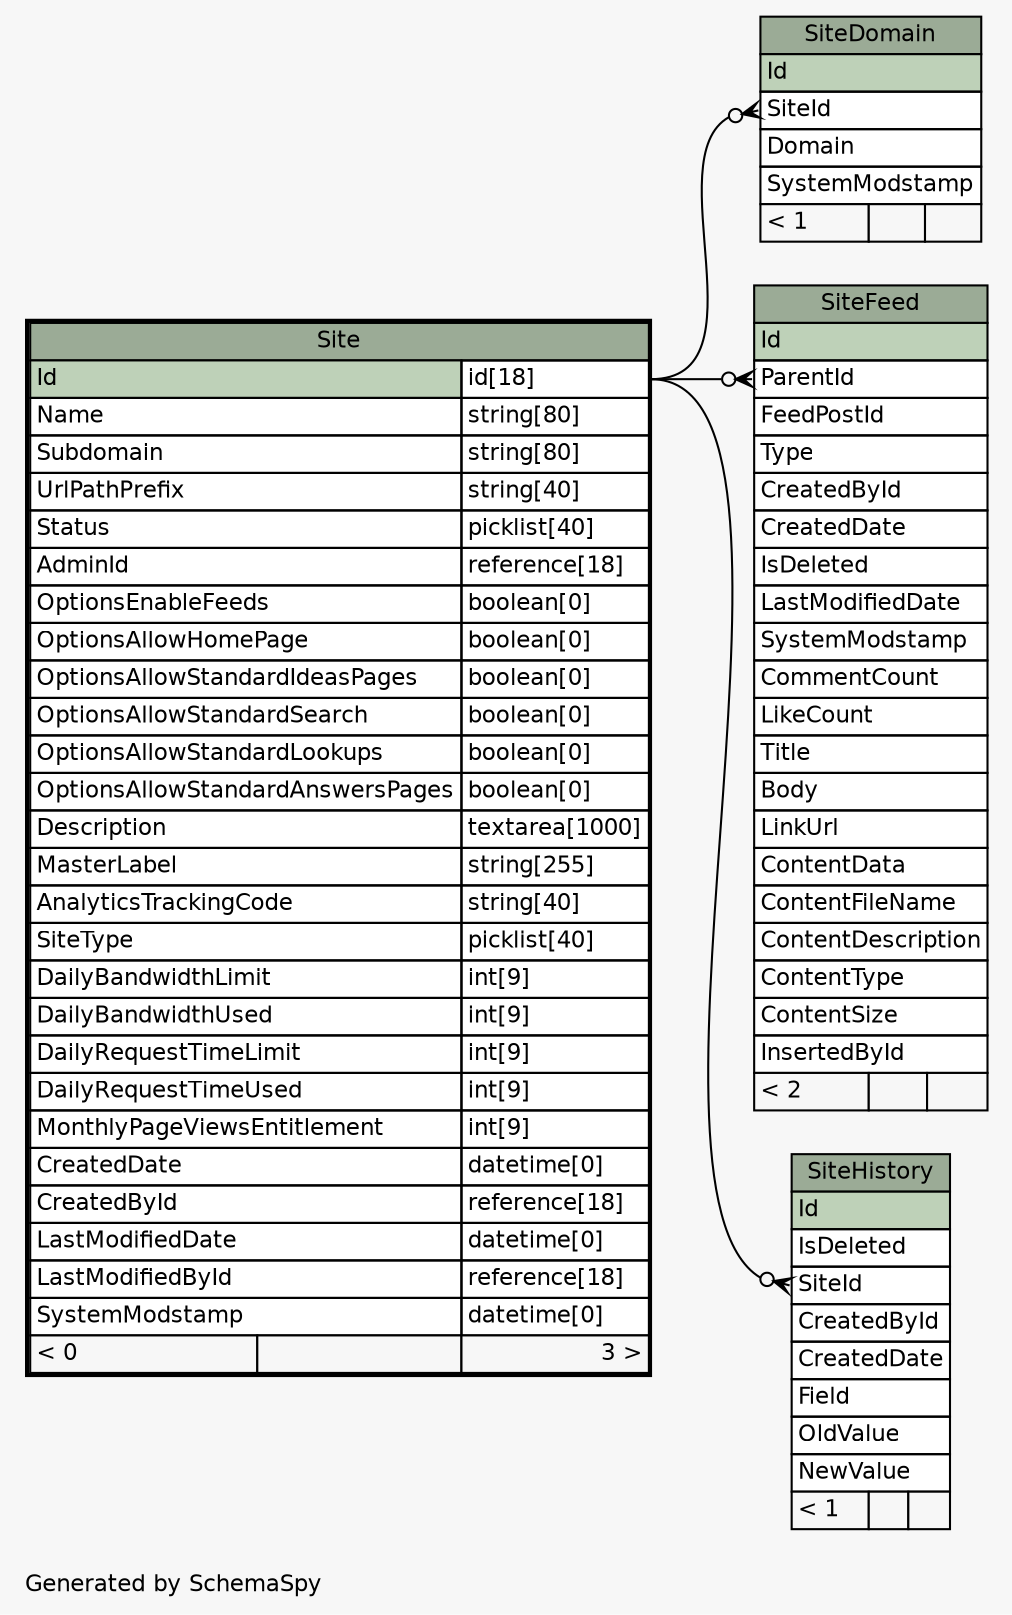// dot 2.36.0 on Mac OS X 10.11.6
// SchemaSpy rev 590
digraph "oneDegreeRelationshipsDiagram" {
  graph [
    rankdir="RL"
    bgcolor="#f7f7f7"
    label="\nGenerated by SchemaSpy"
    labeljust="l"
    nodesep="0.18"
    ranksep="0.46"
    fontname="Helvetica"
    fontsize="11"
  ];
  node [
    fontname="Helvetica"
    fontsize="11"
    shape="plaintext"
  ];
  edge [
    arrowsize="0.8"
  ];
  "SiteDomain":"SiteId":w -> "Site":"Id.type":e [arrowhead=none dir=back arrowtail=crowodot];
  "SiteFeed":"ParentId":w -> "Site":"Id.type":e [arrowhead=none dir=back arrowtail=crowodot];
  "SiteHistory":"SiteId":w -> "Site":"Id.type":e [arrowhead=none dir=back arrowtail=crowodot];
  "Site" [
    label=<
    <TABLE BORDER="2" CELLBORDER="1" CELLSPACING="0" BGCOLOR="#ffffff">
      <TR><TD COLSPAN="3" BGCOLOR="#9bab96" ALIGN="CENTER">Site</TD></TR>
      <TR><TD PORT="Id" COLSPAN="2" BGCOLOR="#bed1b8" ALIGN="LEFT">Id</TD><TD PORT="Id.type" ALIGN="LEFT">id[18]</TD></TR>
      <TR><TD PORT="Name" COLSPAN="2" ALIGN="LEFT">Name</TD><TD PORT="Name.type" ALIGN="LEFT">string[80]</TD></TR>
      <TR><TD PORT="Subdomain" COLSPAN="2" ALIGN="LEFT">Subdomain</TD><TD PORT="Subdomain.type" ALIGN="LEFT">string[80]</TD></TR>
      <TR><TD PORT="UrlPathPrefix" COLSPAN="2" ALIGN="LEFT">UrlPathPrefix</TD><TD PORT="UrlPathPrefix.type" ALIGN="LEFT">string[40]</TD></TR>
      <TR><TD PORT="Status" COLSPAN="2" ALIGN="LEFT">Status</TD><TD PORT="Status.type" ALIGN="LEFT">picklist[40]</TD></TR>
      <TR><TD PORT="AdminId" COLSPAN="2" ALIGN="LEFT">AdminId</TD><TD PORT="AdminId.type" ALIGN="LEFT">reference[18]</TD></TR>
      <TR><TD PORT="OptionsEnableFeeds" COLSPAN="2" ALIGN="LEFT">OptionsEnableFeeds</TD><TD PORT="OptionsEnableFeeds.type" ALIGN="LEFT">boolean[0]</TD></TR>
      <TR><TD PORT="OptionsAllowHomePage" COLSPAN="2" ALIGN="LEFT">OptionsAllowHomePage</TD><TD PORT="OptionsAllowHomePage.type" ALIGN="LEFT">boolean[0]</TD></TR>
      <TR><TD PORT="OptionsAllowStandardIdeasPages" COLSPAN="2" ALIGN="LEFT">OptionsAllowStandardIdeasPages</TD><TD PORT="OptionsAllowStandardIdeasPages.type" ALIGN="LEFT">boolean[0]</TD></TR>
      <TR><TD PORT="OptionsAllowStandardSearch" COLSPAN="2" ALIGN="LEFT">OptionsAllowStandardSearch</TD><TD PORT="OptionsAllowStandardSearch.type" ALIGN="LEFT">boolean[0]</TD></TR>
      <TR><TD PORT="OptionsAllowStandardLookups" COLSPAN="2" ALIGN="LEFT">OptionsAllowStandardLookups</TD><TD PORT="OptionsAllowStandardLookups.type" ALIGN="LEFT">boolean[0]</TD></TR>
      <TR><TD PORT="OptionsAllowStandardAnswersPages" COLSPAN="2" ALIGN="LEFT">OptionsAllowStandardAnswersPages</TD><TD PORT="OptionsAllowStandardAnswersPages.type" ALIGN="LEFT">boolean[0]</TD></TR>
      <TR><TD PORT="Description" COLSPAN="2" ALIGN="LEFT">Description</TD><TD PORT="Description.type" ALIGN="LEFT">textarea[1000]</TD></TR>
      <TR><TD PORT="MasterLabel" COLSPAN="2" ALIGN="LEFT">MasterLabel</TD><TD PORT="MasterLabel.type" ALIGN="LEFT">string[255]</TD></TR>
      <TR><TD PORT="AnalyticsTrackingCode" COLSPAN="2" ALIGN="LEFT">AnalyticsTrackingCode</TD><TD PORT="AnalyticsTrackingCode.type" ALIGN="LEFT">string[40]</TD></TR>
      <TR><TD PORT="SiteType" COLSPAN="2" ALIGN="LEFT">SiteType</TD><TD PORT="SiteType.type" ALIGN="LEFT">picklist[40]</TD></TR>
      <TR><TD PORT="DailyBandwidthLimit" COLSPAN="2" ALIGN="LEFT">DailyBandwidthLimit</TD><TD PORT="DailyBandwidthLimit.type" ALIGN="LEFT">int[9]</TD></TR>
      <TR><TD PORT="DailyBandwidthUsed" COLSPAN="2" ALIGN="LEFT">DailyBandwidthUsed</TD><TD PORT="DailyBandwidthUsed.type" ALIGN="LEFT">int[9]</TD></TR>
      <TR><TD PORT="DailyRequestTimeLimit" COLSPAN="2" ALIGN="LEFT">DailyRequestTimeLimit</TD><TD PORT="DailyRequestTimeLimit.type" ALIGN="LEFT">int[9]</TD></TR>
      <TR><TD PORT="DailyRequestTimeUsed" COLSPAN="2" ALIGN="LEFT">DailyRequestTimeUsed</TD><TD PORT="DailyRequestTimeUsed.type" ALIGN="LEFT">int[9]</TD></TR>
      <TR><TD PORT="MonthlyPageViewsEntitlement" COLSPAN="2" ALIGN="LEFT">MonthlyPageViewsEntitlement</TD><TD PORT="MonthlyPageViewsEntitlement.type" ALIGN="LEFT">int[9]</TD></TR>
      <TR><TD PORT="CreatedDate" COLSPAN="2" ALIGN="LEFT">CreatedDate</TD><TD PORT="CreatedDate.type" ALIGN="LEFT">datetime[0]</TD></TR>
      <TR><TD PORT="CreatedById" COLSPAN="2" ALIGN="LEFT">CreatedById</TD><TD PORT="CreatedById.type" ALIGN="LEFT">reference[18]</TD></TR>
      <TR><TD PORT="LastModifiedDate" COLSPAN="2" ALIGN="LEFT">LastModifiedDate</TD><TD PORT="LastModifiedDate.type" ALIGN="LEFT">datetime[0]</TD></TR>
      <TR><TD PORT="LastModifiedById" COLSPAN="2" ALIGN="LEFT">LastModifiedById</TD><TD PORT="LastModifiedById.type" ALIGN="LEFT">reference[18]</TD></TR>
      <TR><TD PORT="SystemModstamp" COLSPAN="2" ALIGN="LEFT">SystemModstamp</TD><TD PORT="SystemModstamp.type" ALIGN="LEFT">datetime[0]</TD></TR>
      <TR><TD ALIGN="LEFT" BGCOLOR="#f7f7f7">&lt; 0</TD><TD ALIGN="RIGHT" BGCOLOR="#f7f7f7">  </TD><TD ALIGN="RIGHT" BGCOLOR="#f7f7f7">3 &gt;</TD></TR>
    </TABLE>>
    URL="Site.html"
    tooltip="Site"
  ];
  "SiteDomain" [
    label=<
    <TABLE BORDER="0" CELLBORDER="1" CELLSPACING="0" BGCOLOR="#ffffff">
      <TR><TD COLSPAN="3" BGCOLOR="#9bab96" ALIGN="CENTER">SiteDomain</TD></TR>
      <TR><TD PORT="Id" COLSPAN="3" BGCOLOR="#bed1b8" ALIGN="LEFT">Id</TD></TR>
      <TR><TD PORT="SiteId" COLSPAN="3" ALIGN="LEFT">SiteId</TD></TR>
      <TR><TD PORT="Domain" COLSPAN="3" ALIGN="LEFT">Domain</TD></TR>
      <TR><TD PORT="SystemModstamp" COLSPAN="3" ALIGN="LEFT">SystemModstamp</TD></TR>
      <TR><TD ALIGN="LEFT" BGCOLOR="#f7f7f7">&lt; 1</TD><TD ALIGN="RIGHT" BGCOLOR="#f7f7f7">  </TD><TD ALIGN="RIGHT" BGCOLOR="#f7f7f7">  </TD></TR>
    </TABLE>>
    URL="SiteDomain.html"
    tooltip="SiteDomain"
  ];
  "SiteFeed" [
    label=<
    <TABLE BORDER="0" CELLBORDER="1" CELLSPACING="0" BGCOLOR="#ffffff">
      <TR><TD COLSPAN="3" BGCOLOR="#9bab96" ALIGN="CENTER">SiteFeed</TD></TR>
      <TR><TD PORT="Id" COLSPAN="3" BGCOLOR="#bed1b8" ALIGN="LEFT">Id</TD></TR>
      <TR><TD PORT="ParentId" COLSPAN="3" ALIGN="LEFT">ParentId</TD></TR>
      <TR><TD PORT="FeedPostId" COLSPAN="3" ALIGN="LEFT">FeedPostId</TD></TR>
      <TR><TD PORT="Type" COLSPAN="3" ALIGN="LEFT">Type</TD></TR>
      <TR><TD PORT="CreatedById" COLSPAN="3" ALIGN="LEFT">CreatedById</TD></TR>
      <TR><TD PORT="CreatedDate" COLSPAN="3" ALIGN="LEFT">CreatedDate</TD></TR>
      <TR><TD PORT="IsDeleted" COLSPAN="3" ALIGN="LEFT">IsDeleted</TD></TR>
      <TR><TD PORT="LastModifiedDate" COLSPAN="3" ALIGN="LEFT">LastModifiedDate</TD></TR>
      <TR><TD PORT="SystemModstamp" COLSPAN="3" ALIGN="LEFT">SystemModstamp</TD></TR>
      <TR><TD PORT="CommentCount" COLSPAN="3" ALIGN="LEFT">CommentCount</TD></TR>
      <TR><TD PORT="LikeCount" COLSPAN="3" ALIGN="LEFT">LikeCount</TD></TR>
      <TR><TD PORT="Title" COLSPAN="3" ALIGN="LEFT">Title</TD></TR>
      <TR><TD PORT="Body" COLSPAN="3" ALIGN="LEFT">Body</TD></TR>
      <TR><TD PORT="LinkUrl" COLSPAN="3" ALIGN="LEFT">LinkUrl</TD></TR>
      <TR><TD PORT="ContentData" COLSPAN="3" ALIGN="LEFT">ContentData</TD></TR>
      <TR><TD PORT="ContentFileName" COLSPAN="3" ALIGN="LEFT">ContentFileName</TD></TR>
      <TR><TD PORT="ContentDescription" COLSPAN="3" ALIGN="LEFT">ContentDescription</TD></TR>
      <TR><TD PORT="ContentType" COLSPAN="3" ALIGN="LEFT">ContentType</TD></TR>
      <TR><TD PORT="ContentSize" COLSPAN="3" ALIGN="LEFT">ContentSize</TD></TR>
      <TR><TD PORT="InsertedById" COLSPAN="3" ALIGN="LEFT">InsertedById</TD></TR>
      <TR><TD ALIGN="LEFT" BGCOLOR="#f7f7f7">&lt; 2</TD><TD ALIGN="RIGHT" BGCOLOR="#f7f7f7">  </TD><TD ALIGN="RIGHT" BGCOLOR="#f7f7f7">  </TD></TR>
    </TABLE>>
    URL="SiteFeed.html"
    tooltip="SiteFeed"
  ];
  "SiteHistory" [
    label=<
    <TABLE BORDER="0" CELLBORDER="1" CELLSPACING="0" BGCOLOR="#ffffff">
      <TR><TD COLSPAN="3" BGCOLOR="#9bab96" ALIGN="CENTER">SiteHistory</TD></TR>
      <TR><TD PORT="Id" COLSPAN="3" BGCOLOR="#bed1b8" ALIGN="LEFT">Id</TD></TR>
      <TR><TD PORT="IsDeleted" COLSPAN="3" ALIGN="LEFT">IsDeleted</TD></TR>
      <TR><TD PORT="SiteId" COLSPAN="3" ALIGN="LEFT">SiteId</TD></TR>
      <TR><TD PORT="CreatedById" COLSPAN="3" ALIGN="LEFT">CreatedById</TD></TR>
      <TR><TD PORT="CreatedDate" COLSPAN="3" ALIGN="LEFT">CreatedDate</TD></TR>
      <TR><TD PORT="Field" COLSPAN="3" ALIGN="LEFT">Field</TD></TR>
      <TR><TD PORT="OldValue" COLSPAN="3" ALIGN="LEFT">OldValue</TD></TR>
      <TR><TD PORT="NewValue" COLSPAN="3" ALIGN="LEFT">NewValue</TD></TR>
      <TR><TD ALIGN="LEFT" BGCOLOR="#f7f7f7">&lt; 1</TD><TD ALIGN="RIGHT" BGCOLOR="#f7f7f7">  </TD><TD ALIGN="RIGHT" BGCOLOR="#f7f7f7">  </TD></TR>
    </TABLE>>
    URL="SiteHistory.html"
    tooltip="SiteHistory"
  ];
}
